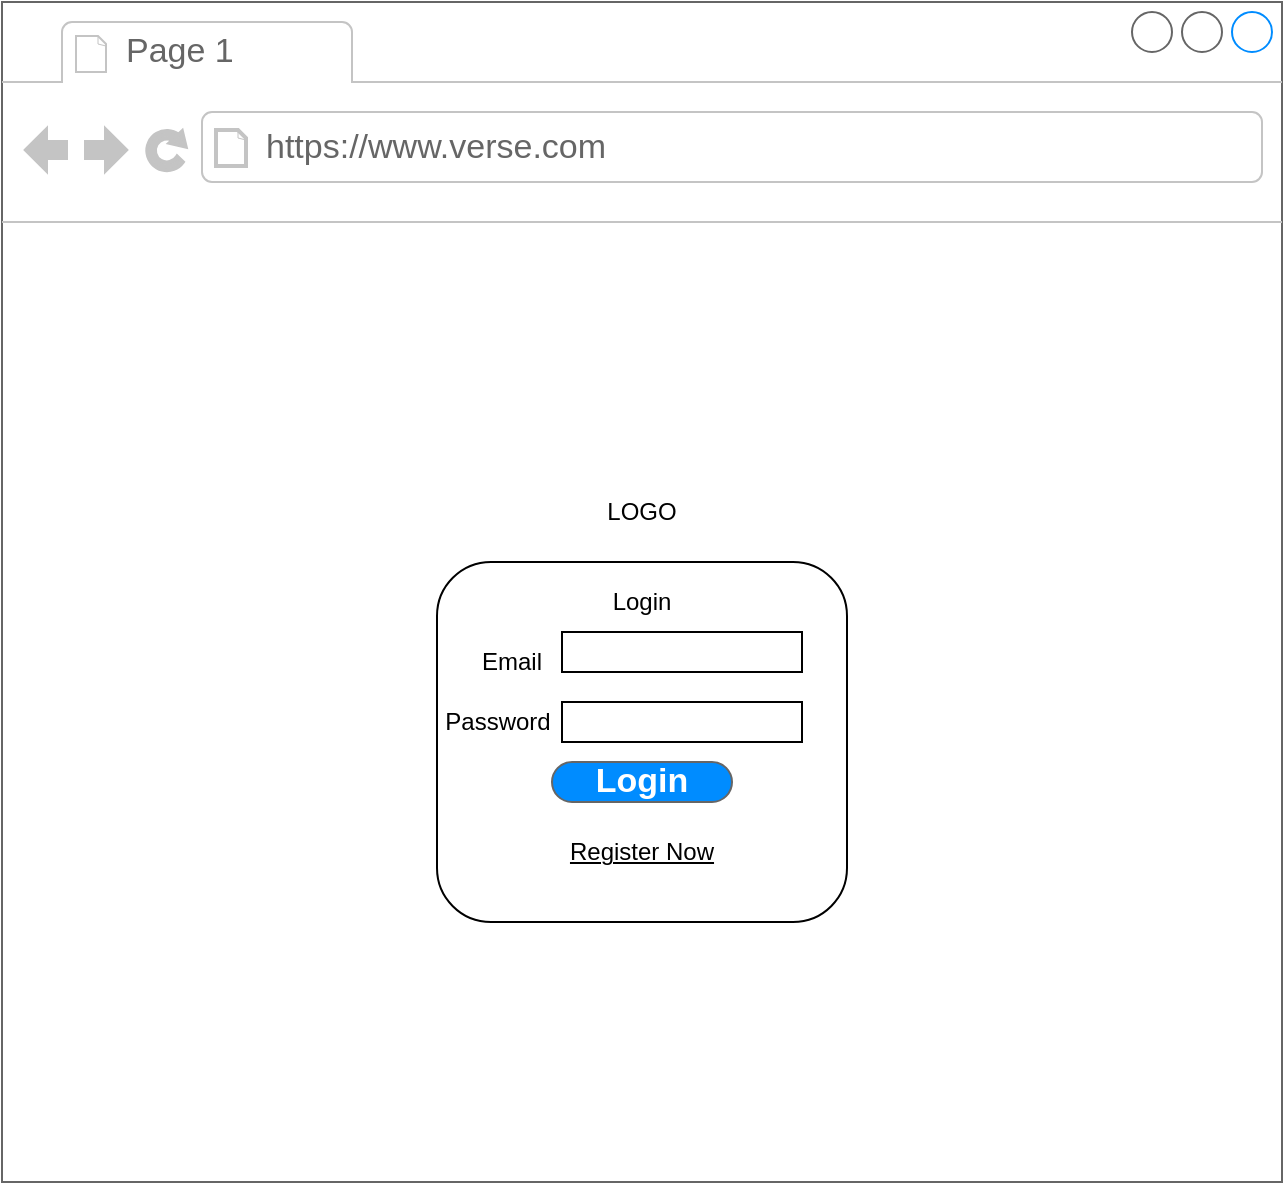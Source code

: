 <mxfile version="22.1.2" type="device" pages="5">
  <diagram id="wVMcOeF1L_z9eImX9hrM" name="Login">
    <mxGraphModel dx="864" dy="556" grid="1" gridSize="10" guides="1" tooltips="1" connect="1" arrows="1" fold="1" page="1" pageScale="1" pageWidth="850" pageHeight="1100" math="0" shadow="0">
      <root>
        <mxCell id="0" />
        <mxCell id="1" parent="0" />
        <mxCell id="eqAEEcafxcWHwHYL-vbD-1" value="" style="strokeWidth=1;shadow=0;dashed=0;align=center;html=1;shape=mxgraph.mockup.containers.browserWindow;rSize=0;strokeColor=#666666;strokeColor2=#008cff;strokeColor3=#c4c4c4;mainText=,;recursiveResize=0;" vertex="1" parent="1">
          <mxGeometry x="120" y="40" width="640" height="590" as="geometry" />
        </mxCell>
        <mxCell id="eqAEEcafxcWHwHYL-vbD-2" value="Page 1" style="strokeWidth=1;shadow=0;dashed=0;align=center;html=1;shape=mxgraph.mockup.containers.anchor;fontSize=17;fontColor=#666666;align=left;whiteSpace=wrap;" vertex="1" parent="eqAEEcafxcWHwHYL-vbD-1">
          <mxGeometry x="60" y="12" width="110" height="26" as="geometry" />
        </mxCell>
        <mxCell id="eqAEEcafxcWHwHYL-vbD-3" value="https://www.verse.com" style="strokeWidth=1;shadow=0;dashed=0;align=center;html=1;shape=mxgraph.mockup.containers.anchor;rSize=0;fontSize=17;fontColor=#666666;align=left;" vertex="1" parent="eqAEEcafxcWHwHYL-vbD-1">
          <mxGeometry x="130" y="60" width="250" height="26" as="geometry" />
        </mxCell>
        <mxCell id="eqAEEcafxcWHwHYL-vbD-4" value="LOGO" style="text;html=1;strokeColor=none;fillColor=none;align=center;verticalAlign=middle;whiteSpace=wrap;rounded=0;" vertex="1" parent="eqAEEcafxcWHwHYL-vbD-1">
          <mxGeometry x="290" y="240" width="60" height="30" as="geometry" />
        </mxCell>
        <mxCell id="eqAEEcafxcWHwHYL-vbD-7" value="" style="rounded=1;whiteSpace=wrap;html=1;" vertex="1" parent="eqAEEcafxcWHwHYL-vbD-1">
          <mxGeometry x="217.5" y="280" width="205" height="180" as="geometry" />
        </mxCell>
        <mxCell id="eqAEEcafxcWHwHYL-vbD-8" value="Login" style="text;html=1;strokeColor=none;fillColor=none;align=center;verticalAlign=middle;whiteSpace=wrap;rounded=0;" vertex="1" parent="eqAEEcafxcWHwHYL-vbD-1">
          <mxGeometry x="290" y="285" width="60" height="30" as="geometry" />
        </mxCell>
        <mxCell id="eqAEEcafxcWHwHYL-vbD-11" value="Email" style="text;html=1;strokeColor=none;fillColor=none;align=center;verticalAlign=middle;whiteSpace=wrap;rounded=0;" vertex="1" parent="eqAEEcafxcWHwHYL-vbD-1">
          <mxGeometry x="225" y="315" width="60" height="30" as="geometry" />
        </mxCell>
        <mxCell id="eqAEEcafxcWHwHYL-vbD-12" value="Password" style="text;html=1;strokeColor=none;fillColor=none;align=center;verticalAlign=middle;whiteSpace=wrap;rounded=0;" vertex="1" parent="eqAEEcafxcWHwHYL-vbD-1">
          <mxGeometry x="217.5" y="345" width="60" height="30" as="geometry" />
        </mxCell>
        <mxCell id="eqAEEcafxcWHwHYL-vbD-13" value="" style="rounded=0;whiteSpace=wrap;html=1;" vertex="1" parent="eqAEEcafxcWHwHYL-vbD-1">
          <mxGeometry x="280" y="315" width="120" height="20" as="geometry" />
        </mxCell>
        <mxCell id="eqAEEcafxcWHwHYL-vbD-14" value="" style="rounded=0;whiteSpace=wrap;html=1;" vertex="1" parent="eqAEEcafxcWHwHYL-vbD-1">
          <mxGeometry x="280" y="350" width="120" height="20" as="geometry" />
        </mxCell>
        <mxCell id="eqAEEcafxcWHwHYL-vbD-15" value="Login" style="strokeWidth=1;shadow=0;dashed=0;align=center;html=1;shape=mxgraph.mockup.buttons.button;strokeColor=#666666;fontColor=#ffffff;mainText=;buttonStyle=round;fontSize=17;fontStyle=1;fillColor=#008cff;whiteSpace=wrap;" vertex="1" parent="eqAEEcafxcWHwHYL-vbD-1">
          <mxGeometry x="275" y="380" width="90" height="20" as="geometry" />
        </mxCell>
        <mxCell id="eqAEEcafxcWHwHYL-vbD-16" value="&lt;u&gt;Register Now&lt;/u&gt;" style="text;html=1;strokeColor=none;fillColor=none;align=center;verticalAlign=middle;whiteSpace=wrap;rounded=0;" vertex="1" parent="eqAEEcafxcWHwHYL-vbD-1">
          <mxGeometry x="275" y="410" width="90" height="30" as="geometry" />
        </mxCell>
      </root>
    </mxGraphModel>
  </diagram>
  <diagram id="vvt3obakc4NniVIcCXFs" name="Register">
    <mxGraphModel dx="880" dy="572" grid="1" gridSize="10" guides="1" tooltips="1" connect="1" arrows="1" fold="1" page="1" pageScale="1" pageWidth="850" pageHeight="1100" math="0" shadow="0">
      <root>
        <mxCell id="0" />
        <mxCell id="1" parent="0" />
        <mxCell id="ZHp5BdnKwt3dFZGnxDeX-1" value="" style="strokeWidth=1;shadow=0;dashed=0;align=center;html=1;shape=mxgraph.mockup.containers.browserWindow;rSize=0;strokeColor=#666666;strokeColor2=#008cff;strokeColor3=#c4c4c4;mainText=,;recursiveResize=0;" vertex="1" parent="1">
          <mxGeometry x="80" y="190" width="570" height="480" as="geometry" />
        </mxCell>
        <mxCell id="ZHp5BdnKwt3dFZGnxDeX-2" value="Page 1" style="strokeWidth=1;shadow=0;dashed=0;align=center;html=1;shape=mxgraph.mockup.containers.anchor;fontSize=17;fontColor=#666666;align=left;whiteSpace=wrap;" vertex="1" parent="ZHp5BdnKwt3dFZGnxDeX-1">
          <mxGeometry x="60" y="12" width="110" height="26" as="geometry" />
        </mxCell>
        <mxCell id="ZHp5BdnKwt3dFZGnxDeX-3" value="https://www.verse.com" style="strokeWidth=1;shadow=0;dashed=0;align=center;html=1;shape=mxgraph.mockup.containers.anchor;rSize=0;fontSize=17;fontColor=#666666;align=left;" vertex="1" parent="ZHp5BdnKwt3dFZGnxDeX-1">
          <mxGeometry x="130" y="60" width="250" height="26" as="geometry" />
        </mxCell>
        <mxCell id="ZHp5BdnKwt3dFZGnxDeX-4" value="LOGO" style="text;html=1;strokeColor=none;fillColor=none;align=center;verticalAlign=middle;whiteSpace=wrap;rounded=0;" vertex="1" parent="ZHp5BdnKwt3dFZGnxDeX-1">
          <mxGeometry x="255" y="140" width="60" height="30" as="geometry" />
        </mxCell>
        <mxCell id="ZHp5BdnKwt3dFZGnxDeX-5" value="" style="rounded=1;whiteSpace=wrap;html=1;" vertex="1" parent="ZHp5BdnKwt3dFZGnxDeX-1">
          <mxGeometry x="182.5" y="180" width="205" height="280" as="geometry" />
        </mxCell>
        <mxCell id="ZHp5BdnKwt3dFZGnxDeX-6" value="Register" style="text;html=1;strokeColor=none;fillColor=none;align=center;verticalAlign=middle;whiteSpace=wrap;rounded=0;" vertex="1" parent="ZHp5BdnKwt3dFZGnxDeX-1">
          <mxGeometry x="255" y="185" width="60" height="30" as="geometry" />
        </mxCell>
        <mxCell id="ZHp5BdnKwt3dFZGnxDeX-7" value="Email" style="text;html=1;strokeColor=none;fillColor=none;align=center;verticalAlign=middle;whiteSpace=wrap;rounded=0;" vertex="1" parent="ZHp5BdnKwt3dFZGnxDeX-1">
          <mxGeometry x="190" y="215" width="60" height="30" as="geometry" />
        </mxCell>
        <mxCell id="ZHp5BdnKwt3dFZGnxDeX-8" value="Profile Picture" style="text;html=1;strokeColor=none;fillColor=none;align=center;verticalAlign=middle;whiteSpace=wrap;rounded=0;" vertex="1" parent="ZHp5BdnKwt3dFZGnxDeX-1">
          <mxGeometry x="182.5" y="295" width="90" height="30" as="geometry" />
        </mxCell>
        <mxCell id="ZHp5BdnKwt3dFZGnxDeX-9" value="" style="rounded=0;whiteSpace=wrap;html=1;" vertex="1" parent="ZHp5BdnKwt3dFZGnxDeX-1">
          <mxGeometry x="242.5" y="215" width="120" height="20" as="geometry" />
        </mxCell>
        <mxCell id="ZHp5BdnKwt3dFZGnxDeX-10" value="Gallary" style="rounded=0;whiteSpace=wrap;html=1;" vertex="1" parent="ZHp5BdnKwt3dFZGnxDeX-1">
          <mxGeometry x="280" y="300" width="67.5" height="20" as="geometry" />
        </mxCell>
        <mxCell id="ZHp5BdnKwt3dFZGnxDeX-11" value="Register" style="strokeWidth=1;shadow=0;dashed=0;align=center;html=1;shape=mxgraph.mockup.buttons.button;strokeColor=#666666;fontColor=#ffffff;mainText=;buttonStyle=round;fontSize=17;fontStyle=1;fillColor=#008cff;whiteSpace=wrap;" vertex="1" parent="ZHp5BdnKwt3dFZGnxDeX-1">
          <mxGeometry x="240" y="390" width="90" height="20" as="geometry" />
        </mxCell>
        <mxCell id="ZHp5BdnKwt3dFZGnxDeX-12" value="&lt;u&gt;Login Now&lt;/u&gt;" style="text;html=1;strokeColor=none;fillColor=none;align=center;verticalAlign=middle;whiteSpace=wrap;rounded=0;" vertex="1" parent="ZHp5BdnKwt3dFZGnxDeX-1">
          <mxGeometry x="240" y="410" width="90" height="30" as="geometry" />
        </mxCell>
        <mxCell id="KxwxN_BVI6auD30vpn55-3" value="Password" style="text;html=1;strokeColor=none;fillColor=none;align=center;verticalAlign=middle;whiteSpace=wrap;rounded=0;" vertex="1" parent="ZHp5BdnKwt3dFZGnxDeX-1">
          <mxGeometry x="182.5" y="265" width="60" height="30" as="geometry" />
        </mxCell>
        <mxCell id="KxwxN_BVI6auD30vpn55-4" value="" style="rounded=0;whiteSpace=wrap;html=1;" vertex="1" parent="ZHp5BdnKwt3dFZGnxDeX-1">
          <mxGeometry x="242.5" y="270" width="120" height="20" as="geometry" />
        </mxCell>
        <mxCell id="KxwxN_BVI6auD30vpn55-5" value="Username" style="text;html=1;strokeColor=none;fillColor=none;align=center;verticalAlign=middle;whiteSpace=wrap;rounded=0;" vertex="1" parent="ZHp5BdnKwt3dFZGnxDeX-1">
          <mxGeometry x="182.5" y="235" width="60" height="30" as="geometry" />
        </mxCell>
        <mxCell id="KxwxN_BVI6auD30vpn55-6" value="" style="rounded=0;whiteSpace=wrap;html=1;" vertex="1" parent="ZHp5BdnKwt3dFZGnxDeX-1">
          <mxGeometry x="242.5" y="240" width="120" height="20" as="geometry" />
        </mxCell>
        <mxCell id="KxwxN_BVI6auD30vpn55-9" value="Bio" style="text;html=1;strokeColor=none;fillColor=none;align=center;verticalAlign=middle;whiteSpace=wrap;rounded=0;" vertex="1" parent="ZHp5BdnKwt3dFZGnxDeX-1">
          <mxGeometry x="182.5" y="325" width="60" height="30" as="geometry" />
        </mxCell>
        <mxCell id="KxwxN_BVI6auD30vpn55-10" value="" style="rounded=0;whiteSpace=wrap;html=1;" vertex="1" parent="ZHp5BdnKwt3dFZGnxDeX-1">
          <mxGeometry x="242.5" y="330" width="120" height="50" as="geometry" />
        </mxCell>
      </root>
    </mxGraphModel>
  </diagram>
  <diagram id="enV4qaHJOZXBbeviu2Wk" name="Display Post">
    <mxGraphModel dx="880" dy="572" grid="1" gridSize="10" guides="1" tooltips="1" connect="1" arrows="1" fold="1" page="1" pageScale="1" pageWidth="850" pageHeight="1100" math="0" shadow="0">
      <root>
        <mxCell id="0" />
        <mxCell id="1" parent="0" />
        <mxCell id="ato_7eZIrIzZl9hDjyrA-1" value="" style="strokeWidth=1;shadow=0;dashed=0;align=center;html=1;shape=mxgraph.mockup.containers.browserWindow;rSize=0;strokeColor=#666666;strokeColor2=#008cff;strokeColor3=#c4c4c4;mainText=,;recursiveResize=0;" vertex="1" parent="1">
          <mxGeometry x="80" y="20" width="570" height="520" as="geometry" />
        </mxCell>
        <mxCell id="ato_7eZIrIzZl9hDjyrA-2" value="Page 1" style="strokeWidth=1;shadow=0;dashed=0;align=center;html=1;shape=mxgraph.mockup.containers.anchor;fontSize=17;fontColor=#666666;align=left;whiteSpace=wrap;" vertex="1" parent="ato_7eZIrIzZl9hDjyrA-1">
          <mxGeometry x="60" y="12" width="110" height="26" as="geometry" />
        </mxCell>
        <mxCell id="ato_7eZIrIzZl9hDjyrA-3" value="https://www.verse.com" style="strokeWidth=1;shadow=0;dashed=0;align=center;html=1;shape=mxgraph.mockup.containers.anchor;rSize=0;fontSize=17;fontColor=#666666;align=left;" vertex="1" parent="ato_7eZIrIzZl9hDjyrA-1">
          <mxGeometry x="130" y="60" width="250" height="26" as="geometry" />
        </mxCell>
        <mxCell id="ato_7eZIrIzZl9hDjyrA-4" value="Search" style="strokeWidth=1;shadow=0;dashed=0;align=center;html=1;shape=mxgraph.mockup.forms.searchBox;strokeColor=#999999;mainText=;strokeColor2=#008cff;fontColor=#666666;fontSize=17;align=left;spacingLeft=3;whiteSpace=wrap;" vertex="1" parent="ato_7eZIrIzZl9hDjyrA-1">
          <mxGeometry x="300" y="130" width="150" height="30" as="geometry" />
        </mxCell>
        <mxCell id="ato_7eZIrIzZl9hDjyrA-5" value="Logo" style="text;html=1;strokeColor=none;fillColor=none;align=center;verticalAlign=middle;whiteSpace=wrap;rounded=0;" vertex="1" parent="ato_7eZIrIzZl9hDjyrA-1">
          <mxGeometry x="10" y="130" width="60" height="30" as="geometry" />
        </mxCell>
        <mxCell id="ato_7eZIrIzZl9hDjyrA-6" value="" style="verticalLabelPosition=bottom;shadow=0;dashed=0;align=center;html=1;verticalAlign=top;strokeWidth=1;shape=mxgraph.mockup.containers.userFemale;strokeColor=#666666;strokeColor2=#008cff;" vertex="1" parent="ato_7eZIrIzZl9hDjyrA-1">
          <mxGeometry x="470" y="120" width="50" height="50" as="geometry" />
        </mxCell>
        <mxCell id="ato_7eZIrIzZl9hDjyrA-7" value="" style="verticalLabelPosition=bottom;shadow=0;dashed=0;align=center;html=1;verticalAlign=top;strokeWidth=1;shape=mxgraph.mockup.markup.line;strokeColor=#999999;" vertex="1" parent="ato_7eZIrIzZl9hDjyrA-1">
          <mxGeometry x="20" y="180" width="530" height="20" as="geometry" />
        </mxCell>
        <mxCell id="ato_7eZIrIzZl9hDjyrA-8" value="" style="rounded=0;whiteSpace=wrap;html=1;" vertex="1" parent="ato_7eZIrIzZl9hDjyrA-1">
          <mxGeometry x="20" y="210" width="530" height="80" as="geometry" />
        </mxCell>
        <mxCell id="ato_7eZIrIzZl9hDjyrA-9" value="Username" style="text;html=1;strokeColor=none;fillColor=none;align=center;verticalAlign=middle;whiteSpace=wrap;rounded=0;" vertex="1" parent="ato_7eZIrIzZl9hDjyrA-1">
          <mxGeometry x="20" y="210" width="60" height="30" as="geometry" />
        </mxCell>
        <mxCell id="ato_7eZIrIzZl9hDjyrA-10" value="&lt;h1&gt;Title&lt;/h1&gt;&lt;p&gt;Display Text&lt;/p&gt;" style="text;html=1;strokeColor=none;fillColor=none;spacing=5;spacingTop=-20;whiteSpace=wrap;overflow=hidden;rounded=0;" vertex="1" parent="ato_7eZIrIzZl9hDjyrA-1">
          <mxGeometry x="80" y="217.5" width="180" height="65" as="geometry" />
        </mxCell>
        <mxCell id="ato_7eZIrIzZl9hDjyrA-11" value="" style="sketch=0;html=1;aspect=fixed;strokeColor=none;shadow=0;fillColor=#3B8DF1;verticalAlign=top;labelPosition=center;verticalLabelPosition=bottom;shape=mxgraph.gcp2.thumbs_up" vertex="1" parent="ato_7eZIrIzZl9hDjyrA-1">
          <mxGeometry x="30" y="240" width="40" height="40" as="geometry" />
        </mxCell>
        <mxCell id="ato_7eZIrIzZl9hDjyrA-12" value="" style="sketch=0;outlineConnect=0;fontColor=#232F3E;gradientColor=none;fillColor=#ED7100;strokeColor=none;dashed=0;verticalLabelPosition=bottom;verticalAlign=top;align=center;html=1;fontSize=12;fontStyle=0;aspect=fixed;pointerEvents=1;shape=mxgraph.aws4.container_registry_image;" vertex="1" parent="ato_7eZIrIzZl9hDjyrA-1">
          <mxGeometry x="460" y="214.5" width="68" height="68" as="geometry" />
        </mxCell>
        <mxCell id="ato_7eZIrIzZl9hDjyrA-13" value="" style="rounded=0;whiteSpace=wrap;html=1;" vertex="1" parent="ato_7eZIrIzZl9hDjyrA-1">
          <mxGeometry x="20" y="300" width="530" height="80" as="geometry" />
        </mxCell>
        <mxCell id="ato_7eZIrIzZl9hDjyrA-14" value="" style="sketch=0;outlineConnect=0;fontColor=#232F3E;gradientColor=none;fillColor=#ED7100;strokeColor=none;dashed=0;verticalLabelPosition=bottom;verticalAlign=top;align=center;html=1;fontSize=12;fontStyle=0;aspect=fixed;pointerEvents=1;shape=mxgraph.aws4.container_registry_image;" vertex="1" parent="ato_7eZIrIzZl9hDjyrA-1">
          <mxGeometry x="460" y="304.5" width="68" height="68" as="geometry" />
        </mxCell>
        <mxCell id="ato_7eZIrIzZl9hDjyrA-15" value="" style="sketch=0;html=1;aspect=fixed;strokeColor=none;shadow=0;fillColor=#3B8DF1;verticalAlign=top;labelPosition=center;verticalLabelPosition=bottom;shape=mxgraph.gcp2.thumbs_up" vertex="1" parent="ato_7eZIrIzZl9hDjyrA-1">
          <mxGeometry x="30" y="330" width="40" height="40" as="geometry" />
        </mxCell>
        <mxCell id="ato_7eZIrIzZl9hDjyrA-16" value="Username" style="text;html=1;strokeColor=none;fillColor=none;align=center;verticalAlign=middle;whiteSpace=wrap;rounded=0;" vertex="1" parent="ato_7eZIrIzZl9hDjyrA-1">
          <mxGeometry x="20" y="300" width="60" height="30" as="geometry" />
        </mxCell>
        <mxCell id="ato_7eZIrIzZl9hDjyrA-17" value="" style="rounded=0;whiteSpace=wrap;html=1;" vertex="1" parent="ato_7eZIrIzZl9hDjyrA-1">
          <mxGeometry x="20" y="400" width="530" height="80" as="geometry" />
        </mxCell>
        <mxCell id="ato_7eZIrIzZl9hDjyrA-18" value="" style="sketch=0;outlineConnect=0;fontColor=#232F3E;gradientColor=none;fillColor=#ED7100;strokeColor=none;dashed=0;verticalLabelPosition=bottom;verticalAlign=top;align=center;html=1;fontSize=12;fontStyle=0;aspect=fixed;pointerEvents=1;shape=mxgraph.aws4.container_registry_image;" vertex="1" parent="ato_7eZIrIzZl9hDjyrA-1">
          <mxGeometry x="460" y="404.5" width="68" height="68" as="geometry" />
        </mxCell>
        <mxCell id="ato_7eZIrIzZl9hDjyrA-19" value="" style="sketch=0;html=1;aspect=fixed;strokeColor=none;shadow=0;fillColor=#3B8DF1;verticalAlign=top;labelPosition=center;verticalLabelPosition=bottom;shape=mxgraph.gcp2.thumbs_up" vertex="1" parent="ato_7eZIrIzZl9hDjyrA-1">
          <mxGeometry x="30" y="430" width="40" height="40" as="geometry" />
        </mxCell>
        <mxCell id="ato_7eZIrIzZl9hDjyrA-20" value="Username" style="text;html=1;strokeColor=none;fillColor=none;align=center;verticalAlign=middle;whiteSpace=wrap;rounded=0;" vertex="1" parent="ato_7eZIrIzZl9hDjyrA-1">
          <mxGeometry x="20" y="400" width="60" height="30" as="geometry" />
        </mxCell>
        <mxCell id="ato_7eZIrIzZl9hDjyrA-21" value="&lt;h1&gt;Title&lt;/h1&gt;&lt;p&gt;Display Text&lt;/p&gt;" style="text;html=1;strokeColor=none;fillColor=none;spacing=5;spacingTop=-20;whiteSpace=wrap;overflow=hidden;rounded=0;" vertex="1" parent="ato_7eZIrIzZl9hDjyrA-1">
          <mxGeometry x="90" y="307.5" width="180" height="65" as="geometry" />
        </mxCell>
        <mxCell id="ato_7eZIrIzZl9hDjyrA-22" value="&lt;h1&gt;Title&lt;/h1&gt;&lt;p&gt;Display Text&lt;/p&gt;" style="text;html=1;strokeColor=none;fillColor=none;spacing=5;spacingTop=-20;whiteSpace=wrap;overflow=hidden;rounded=0;" vertex="1" parent="ato_7eZIrIzZl9hDjyrA-1">
          <mxGeometry x="90" y="407.5" width="180" height="65" as="geometry" />
        </mxCell>
        <mxCell id="ckVCOwwWffhUVUlTNYyj-2" value="&lt;&lt; Prev 1 2 3 4 5 6 7 8 9 10 Next &gt;&gt;" style="strokeWidth=1;shadow=0;dashed=0;align=center;html=1;shape=mxgraph.mockup.navigation.pagination;linkText=;fontSize=17;fontColor=#0000ff;fontStyle=4;" vertex="1" parent="ato_7eZIrIzZl9hDjyrA-1">
          <mxGeometry x="80" y="490" width="350" height="30" as="geometry" />
        </mxCell>
      </root>
    </mxGraphModel>
  </diagram>
  <diagram id="mFBn6hB5hqVzoB6mqDTa" name="Actual Post">
    <mxGraphModel dx="880" dy="1672" grid="1" gridSize="10" guides="1" tooltips="1" connect="1" arrows="1" fold="1" page="1" pageScale="1" pageWidth="850" pageHeight="1100" math="0" shadow="0">
      <root>
        <mxCell id="0" />
        <mxCell id="1" parent="0" />
        <mxCell id="sKIpo9p-cp8vB9TFnqm7-2" value="" style="strokeWidth=1;shadow=0;dashed=0;align=center;html=1;shape=mxgraph.mockup.containers.browserWindow;rSize=0;strokeColor=#666666;strokeColor2=#008cff;strokeColor3=#c4c4c4;mainText=,;recursiveResize=0;" vertex="1" parent="1">
          <mxGeometry x="140" y="-50" width="570" height="1020" as="geometry" />
        </mxCell>
        <mxCell id="sKIpo9p-cp8vB9TFnqm7-3" value="Page 1" style="strokeWidth=1;shadow=0;dashed=0;align=center;html=1;shape=mxgraph.mockup.containers.anchor;fontSize=17;fontColor=#666666;align=left;whiteSpace=wrap;" vertex="1" parent="sKIpo9p-cp8vB9TFnqm7-2">
          <mxGeometry x="60" y="12" width="110" height="26" as="geometry" />
        </mxCell>
        <mxCell id="sKIpo9p-cp8vB9TFnqm7-4" value="https://www.verse.com" style="strokeWidth=1;shadow=0;dashed=0;align=center;html=1;shape=mxgraph.mockup.containers.anchor;rSize=0;fontSize=17;fontColor=#666666;align=left;" vertex="1" parent="sKIpo9p-cp8vB9TFnqm7-2">
          <mxGeometry x="130" y="60" width="250" height="26" as="geometry" />
        </mxCell>
        <mxCell id="sKIpo9p-cp8vB9TFnqm7-5" value="Search" style="strokeWidth=1;shadow=0;dashed=0;align=center;html=1;shape=mxgraph.mockup.forms.searchBox;strokeColor=#999999;mainText=;strokeColor2=#008cff;fontColor=#666666;fontSize=17;align=left;spacingLeft=3;whiteSpace=wrap;" vertex="1" parent="sKIpo9p-cp8vB9TFnqm7-2">
          <mxGeometry x="300" y="130" width="150" height="30" as="geometry" />
        </mxCell>
        <mxCell id="sKIpo9p-cp8vB9TFnqm7-6" value="Logo" style="text;html=1;strokeColor=none;fillColor=none;align=center;verticalAlign=middle;whiteSpace=wrap;rounded=0;" vertex="1" parent="sKIpo9p-cp8vB9TFnqm7-2">
          <mxGeometry x="10" y="130" width="60" height="30" as="geometry" />
        </mxCell>
        <mxCell id="sKIpo9p-cp8vB9TFnqm7-8" value="" style="verticalLabelPosition=bottom;shadow=0;dashed=0;align=center;html=1;verticalAlign=top;strokeWidth=1;shape=mxgraph.mockup.containers.userFemale;strokeColor=#666666;strokeColor2=#008cff;" vertex="1" parent="sKIpo9p-cp8vB9TFnqm7-2">
          <mxGeometry x="470" y="120" width="50" height="50" as="geometry" />
        </mxCell>
        <mxCell id="sKIpo9p-cp8vB9TFnqm7-14" value="" style="verticalLabelPosition=bottom;shadow=0;dashed=0;align=center;html=1;verticalAlign=top;strokeWidth=1;shape=mxgraph.mockup.markup.line;strokeColor=#999999;" vertex="1" parent="sKIpo9p-cp8vB9TFnqm7-2">
          <mxGeometry x="20" y="180" width="530" height="20" as="geometry" />
        </mxCell>
        <mxCell id="-CLqap2YtTA0H0oxeW2u-1" value="Title" style="text;strokeColor=none;fillColor=none;html=1;fontSize=24;fontStyle=1;verticalAlign=middle;align=center;" vertex="1" parent="sKIpo9p-cp8vB9TFnqm7-2">
          <mxGeometry x="205" y="200" width="100" height="40" as="geometry" />
        </mxCell>
        <mxCell id="-CLqap2YtTA0H0oxeW2u-2" value="" style="sketch=0;outlineConnect=0;fontColor=#232F3E;gradientColor=none;fillColor=#ED7100;strokeColor=none;dashed=0;verticalLabelPosition=bottom;verticalAlign=top;align=center;html=1;fontSize=12;fontStyle=0;aspect=fixed;pointerEvents=1;shape=mxgraph.aws4.container_registry_image;" vertex="1" parent="sKIpo9p-cp8vB9TFnqm7-2">
          <mxGeometry x="190" y="240" width="130" height="130" as="geometry" />
        </mxCell>
        <mxCell id="-CLqap2YtTA0H0oxeW2u-3" value="Display Text" style="text;html=1;strokeColor=none;fillColor=none;align=center;verticalAlign=middle;whiteSpace=wrap;rounded=0;" vertex="1" parent="sKIpo9p-cp8vB9TFnqm7-2">
          <mxGeometry x="212.5" y="380" width="85" height="30" as="geometry" />
        </mxCell>
        <mxCell id="-CLqap2YtTA0H0oxeW2u-4" value="Lorem ipsum dolor sit amet, consectetur adipisicing elit, sed do eiusmod tempor incididunt ut labore et dolore magna aliqua. Ut enim ad minim veniam, quis nostrud exercitation ullamco laboris nisi ut aliquip ex ea commodo consequat. Duis aute irure dolor in reprehenderit in voluptate velit esse cillum dolore eu fugiat nulla pariatur. Excepteur sint occaecat cupidatat non proident, sunt in culpa qui officia deserunt mollit anim id est laborum.&#xa;Sed ut perspiciatis unde omnis iste natus error sit voluptatem accusantium doloremque laudantium, totam rem aperiam, eaque ipsa quae ab illo inventore veritatis et quasi architecto beatae vitae dicta sunt explicabo. Nemo enim ipsam voluptatem quia voluptas sit aspernatur aut odit aut fugit, sed quia consequuntur magni dolores eos qui ratione voluptatem sequi nesciunt. Neque porro quisquam est, qui dolorem ipsum quia dolor sit amet, consectetur, adipisci velit, sed quia non numquam eius modi tempora incidunt ut labore et dolore magnam aliquam quaerat voluptatem. Ut enim ad minima veniam, quis nostrum exercitationem ullam corporis suscipit laboriosam, nisi ut aliquid ex ea commodi consequatur? Quis autem vel eum iure reprehenderit qui in ea voluptate velit esse quam nihil molestiae consequatur, vel illum qui dolorem eum fugiat quo voluptas nulla pariatur?" style="text;spacingTop=-5;whiteSpace=wrap;html=1;align=left;fontSize=12;fontFamily=Helvetica;fillColor=none;strokeColor=none;" vertex="1" parent="sKIpo9p-cp8vB9TFnqm7-2">
          <mxGeometry x="20" y="420" width="530" height="240" as="geometry" />
        </mxCell>
        <mxCell id="-CLqap2YtTA0H0oxeW2u-5" value="" style="verticalLabelPosition=bottom;shadow=0;dashed=0;align=center;html=1;verticalAlign=top;strokeWidth=1;shape=mxgraph.mockup.markup.line;strokeColor=#999999;" vertex="1" parent="sKIpo9p-cp8vB9TFnqm7-2">
          <mxGeometry x="20" y="650" width="530" height="20" as="geometry" />
        </mxCell>
        <mxCell id="-CLqap2YtTA0H0oxeW2u-11" value="" style="sketch=0;html=1;aspect=fixed;strokeColor=none;shadow=0;fillColor=#3B8DF1;verticalAlign=top;labelPosition=center;verticalLabelPosition=bottom;shape=mxgraph.gcp2.thumbs_up" vertex="1" parent="sKIpo9p-cp8vB9TFnqm7-2">
          <mxGeometry x="20" y="670" width="50" height="50" as="geometry" />
        </mxCell>
        <mxCell id="-CLqap2YtTA0H0oxeW2u-12" value="&lt;br&gt;&lt;br&gt;&lt;span style=&quot;white-space: pre;&quot;&gt;&#x9;&lt;/span&gt;&lt;span style=&quot;white-space: pre;&quot;&gt;&#x9;&lt;/span&gt;Add a Comment" style="shape=mxgraph.mockup.containers.marginRect;rectMarginTop=10;strokeColor=#666666;strokeWidth=1;dashed=0;rounded=1;arcSize=5;recursiveResize=0;html=1;whiteSpace=wrap;align=left;" vertex="1" parent="sKIpo9p-cp8vB9TFnqm7-2">
          <mxGeometry x="80" y="660" width="460" height="70" as="geometry" />
        </mxCell>
        <mxCell id="-CLqap2YtTA0H0oxeW2u-13" value="Comment" style="shape=rect;strokeColor=none;fillColor=#008cff;strokeWidth=1;dashed=0;rounded=1;arcSize=20;fontColor=#ffffff;fontSize=17;spacing=2;spacingTop=-2;align=left;autosize=1;spacingLeft=4;resizeWidth=0;resizeHeight=0;perimeter=none;html=1;whiteSpace=wrap;" vertex="1" parent="-CLqap2YtTA0H0oxeW2u-12">
          <mxGeometry x="5" width="100" height="30" as="geometry" />
        </mxCell>
        <mxCell id="-CLqap2YtTA0H0oxeW2u-14" value="69" style="text;html=1;strokeColor=none;fillColor=none;align=center;verticalAlign=middle;whiteSpace=wrap;rounded=0;" vertex="1" parent="sKIpo9p-cp8vB9TFnqm7-2">
          <mxGeometry x="40" y="710" width="60" height="30" as="geometry" />
        </mxCell>
        <mxCell id="jpjMxrq8Hw2Cy1XKjLij-1" value="" style="rounded=0;whiteSpace=wrap;html=1;" vertex="1" parent="sKIpo9p-cp8vB9TFnqm7-2">
          <mxGeometry x="20" y="750" width="530" height="80" as="geometry" />
        </mxCell>
        <mxCell id="jpjMxrq8Hw2Cy1XKjLij-2" value="Username" style="text;html=1;strokeColor=none;fillColor=none;align=center;verticalAlign=middle;whiteSpace=wrap;rounded=0;" vertex="1" parent="sKIpo9p-cp8vB9TFnqm7-2">
          <mxGeometry x="20" y="750" width="60" height="30" as="geometry" />
        </mxCell>
        <mxCell id="jpjMxrq8Hw2Cy1XKjLij-3" value="&lt;h1&gt;&lt;br&gt;&lt;/h1&gt;&lt;p&gt;Comment&lt;/p&gt;" style="text;html=1;strokeColor=none;fillColor=none;spacing=5;spacingTop=-20;whiteSpace=wrap;overflow=hidden;rounded=0;" vertex="1" parent="sKIpo9p-cp8vB9TFnqm7-2">
          <mxGeometry x="80" y="757.5" width="180" height="65" as="geometry" />
        </mxCell>
        <mxCell id="jpjMxrq8Hw2Cy1XKjLij-5" value="" style="sketch=0;outlineConnect=0;fontColor=#232F3E;gradientColor=none;fillColor=#ED7100;strokeColor=none;dashed=0;verticalLabelPosition=bottom;verticalAlign=top;align=center;html=1;fontSize=12;fontStyle=0;aspect=fixed;pointerEvents=1;shape=mxgraph.aws4.container_registry_image;" vertex="1" parent="sKIpo9p-cp8vB9TFnqm7-2">
          <mxGeometry x="460" y="754.5" width="68" height="68" as="geometry" />
        </mxCell>
        <mxCell id="jpjMxrq8Hw2Cy1XKjLij-11" value="" style="rounded=0;whiteSpace=wrap;html=1;" vertex="1" parent="sKIpo9p-cp8vB9TFnqm7-2">
          <mxGeometry x="20" y="840" width="530" height="80" as="geometry" />
        </mxCell>
        <mxCell id="jpjMxrq8Hw2Cy1XKjLij-12" value="Username" style="text;html=1;strokeColor=none;fillColor=none;align=center;verticalAlign=middle;whiteSpace=wrap;rounded=0;" vertex="1" parent="sKIpo9p-cp8vB9TFnqm7-2">
          <mxGeometry x="20" y="840" width="60" height="30" as="geometry" />
        </mxCell>
        <mxCell id="jpjMxrq8Hw2Cy1XKjLij-14" value="&lt;h1&gt;&lt;br&gt;&lt;/h1&gt;&lt;p&gt;Comment&lt;/p&gt;" style="text;html=1;strokeColor=none;fillColor=none;spacing=5;spacingTop=-20;whiteSpace=wrap;overflow=hidden;rounded=0;" vertex="1" parent="sKIpo9p-cp8vB9TFnqm7-2">
          <mxGeometry x="80" y="847.5" width="180" height="65" as="geometry" />
        </mxCell>
        <mxCell id="jpjMxrq8Hw2Cy1XKjLij-15" value="" style="sketch=0;outlineConnect=0;fontColor=#232F3E;gradientColor=none;fillColor=#ED7100;strokeColor=none;dashed=0;verticalLabelPosition=bottom;verticalAlign=top;align=center;html=1;fontSize=12;fontStyle=0;aspect=fixed;pointerEvents=1;shape=mxgraph.aws4.container_registry_image;" vertex="1" parent="sKIpo9p-cp8vB9TFnqm7-2">
          <mxGeometry x="460" y="844.5" width="68" height="68" as="geometry" />
        </mxCell>
        <mxCell id="jpjMxrq8Hw2Cy1XKjLij-16" value="" style="rounded=0;whiteSpace=wrap;html=1;" vertex="1" parent="sKIpo9p-cp8vB9TFnqm7-2">
          <mxGeometry x="20" y="930" width="530" height="80" as="geometry" />
        </mxCell>
        <mxCell id="jpjMxrq8Hw2Cy1XKjLij-17" value="Username" style="text;html=1;strokeColor=none;fillColor=none;align=center;verticalAlign=middle;whiteSpace=wrap;rounded=0;" vertex="1" parent="sKIpo9p-cp8vB9TFnqm7-2">
          <mxGeometry x="20" y="930" width="60" height="30" as="geometry" />
        </mxCell>
        <mxCell id="jpjMxrq8Hw2Cy1XKjLij-19" value="&lt;h1&gt;&lt;br&gt;&lt;/h1&gt;&lt;p&gt;Comment&lt;/p&gt;" style="text;html=1;strokeColor=none;fillColor=none;spacing=5;spacingTop=-20;whiteSpace=wrap;overflow=hidden;rounded=0;" vertex="1" parent="sKIpo9p-cp8vB9TFnqm7-2">
          <mxGeometry x="80" y="937.5" width="180" height="65" as="geometry" />
        </mxCell>
        <mxCell id="jpjMxrq8Hw2Cy1XKjLij-20" value="" style="sketch=0;outlineConnect=0;fontColor=#232F3E;gradientColor=none;fillColor=#ED7100;strokeColor=none;dashed=0;verticalLabelPosition=bottom;verticalAlign=top;align=center;html=1;fontSize=12;fontStyle=0;aspect=fixed;pointerEvents=1;shape=mxgraph.aws4.container_registry_image;" vertex="1" parent="sKIpo9p-cp8vB9TFnqm7-2">
          <mxGeometry x="460" y="934.5" width="68" height="68" as="geometry" />
        </mxCell>
      </root>
    </mxGraphModel>
  </diagram>
  <diagram id="-Q4MNPXZyyoDtkwWYh9C" name="Profile">
    <mxGraphModel dx="880" dy="572" grid="1" gridSize="10" guides="1" tooltips="1" connect="1" arrows="1" fold="1" page="1" pageScale="1" pageWidth="850" pageHeight="1100" math="0" shadow="0">
      <root>
        <mxCell id="0" />
        <mxCell id="1" parent="0" />
        <mxCell id="0tqGgI4BvTpkw9eH6gjI-1" value="" style="strokeWidth=1;shadow=0;dashed=0;align=center;html=1;shape=mxgraph.mockup.containers.browserWindow;rSize=0;strokeColor=#666666;strokeColor2=#008cff;strokeColor3=#c4c4c4;mainText=,;recursiveResize=0;" vertex="1" parent="1">
          <mxGeometry x="620" y="260" width="570" height="760" as="geometry" />
        </mxCell>
        <mxCell id="0tqGgI4BvTpkw9eH6gjI-2" value="Page 1" style="strokeWidth=1;shadow=0;dashed=0;align=center;html=1;shape=mxgraph.mockup.containers.anchor;fontSize=17;fontColor=#666666;align=left;whiteSpace=wrap;" vertex="1" parent="0tqGgI4BvTpkw9eH6gjI-1">
          <mxGeometry x="60" y="12" width="110" height="26" as="geometry" />
        </mxCell>
        <mxCell id="0tqGgI4BvTpkw9eH6gjI-3" value="https://www.verse.com" style="strokeWidth=1;shadow=0;dashed=0;align=center;html=1;shape=mxgraph.mockup.containers.anchor;rSize=0;fontSize=17;fontColor=#666666;align=left;" vertex="1" parent="0tqGgI4BvTpkw9eH6gjI-1">
          <mxGeometry x="130" y="60" width="250" height="26" as="geometry" />
        </mxCell>
        <mxCell id="0tqGgI4BvTpkw9eH6gjI-4" value="Search" style="strokeWidth=1;shadow=0;dashed=0;align=center;html=1;shape=mxgraph.mockup.forms.searchBox;strokeColor=#999999;mainText=;strokeColor2=#008cff;fontColor=#666666;fontSize=17;align=left;spacingLeft=3;whiteSpace=wrap;" vertex="1" parent="0tqGgI4BvTpkw9eH6gjI-1">
          <mxGeometry x="300" y="130" width="150" height="30" as="geometry" />
        </mxCell>
        <mxCell id="0tqGgI4BvTpkw9eH6gjI-5" value="Logo" style="text;html=1;strokeColor=none;fillColor=none;align=center;verticalAlign=middle;whiteSpace=wrap;rounded=0;" vertex="1" parent="0tqGgI4BvTpkw9eH6gjI-1">
          <mxGeometry x="10" y="130" width="60" height="30" as="geometry" />
        </mxCell>
        <mxCell id="0tqGgI4BvTpkw9eH6gjI-6" value="" style="verticalLabelPosition=bottom;shadow=0;dashed=0;align=center;html=1;verticalAlign=top;strokeWidth=1;shape=mxgraph.mockup.containers.userFemale;strokeColor=#666666;strokeColor2=#008cff;" vertex="1" parent="0tqGgI4BvTpkw9eH6gjI-1">
          <mxGeometry x="490" y="120" width="50" height="50" as="geometry" />
        </mxCell>
        <mxCell id="0tqGgI4BvTpkw9eH6gjI-7" value="" style="verticalLabelPosition=bottom;shadow=0;dashed=0;align=center;html=1;verticalAlign=top;strokeWidth=1;shape=mxgraph.mockup.markup.line;strokeColor=#999999;" vertex="1" parent="0tqGgI4BvTpkw9eH6gjI-1">
          <mxGeometry x="30" y="180" width="530" height="20" as="geometry" />
        </mxCell>
        <mxCell id="0tqGgI4BvTpkw9eH6gjI-30" value="Posts" style="text;html=1;strokeColor=none;fillColor=none;align=center;verticalAlign=middle;whiteSpace=wrap;rounded=0;" vertex="1" parent="0tqGgI4BvTpkw9eH6gjI-1">
          <mxGeometry x="30" y="410" width="190" height="30" as="geometry" />
        </mxCell>
        <mxCell id="0tqGgI4BvTpkw9eH6gjI-31" value="Edit" style="strokeWidth=1;shadow=0;dashed=0;align=center;html=1;shape=mxgraph.mockup.buttons.button;mainText=;buttonStyle=round;fontSize=17;fontStyle=1;whiteSpace=wrap;" vertex="1" parent="0tqGgI4BvTpkw9eH6gjI-1">
          <mxGeometry x="480" y="210" width="70" height="30" as="geometry" />
        </mxCell>
        <mxCell id="0tqGgI4BvTpkw9eH6gjI-32" value="69 Post" style="text;html=1;strokeColor=none;fillColor=none;align=center;verticalAlign=middle;whiteSpace=wrap;rounded=0;" vertex="1" parent="0tqGgI4BvTpkw9eH6gjI-1">
          <mxGeometry x="200" y="260" width="60" height="30" as="geometry" />
        </mxCell>
        <mxCell id="0tqGgI4BvTpkw9eH6gjI-44" value="69 Followers" style="text;html=1;strokeColor=none;fillColor=none;align=center;verticalAlign=middle;whiteSpace=wrap;rounded=0;" vertex="1" parent="0tqGgI4BvTpkw9eH6gjI-1">
          <mxGeometry x="280" y="260" width="80" height="30" as="geometry" />
        </mxCell>
        <mxCell id="0tqGgI4BvTpkw9eH6gjI-57" value="69 Following" style="text;html=1;strokeColor=none;fillColor=none;align=center;verticalAlign=middle;whiteSpace=wrap;rounded=0;" vertex="1" parent="0tqGgI4BvTpkw9eH6gjI-1">
          <mxGeometry x="380" y="260" width="80" height="30" as="geometry" />
        </mxCell>
        <mxCell id="0tqGgI4BvTpkw9eH6gjI-58" value="&lt;b&gt;Bio&lt;/b&gt;" style="text;html=1;strokeColor=none;fillColor=none;align=center;verticalAlign=middle;whiteSpace=wrap;rounded=0;" vertex="1" parent="0tqGgI4BvTpkw9eH6gjI-1">
          <mxGeometry x="200" y="300" width="60" height="30" as="geometry" />
        </mxCell>
        <mxCell id="0tqGgI4BvTpkw9eH6gjI-59" value="I am gay I love bibhav i love my baby😚😚😚" style="text;html=1;strokeColor=none;fillColor=none;align=center;verticalAlign=middle;whiteSpace=wrap;rounded=0;" vertex="1" parent="0tqGgI4BvTpkw9eH6gjI-1">
          <mxGeometry x="200" y="340" width="150" height="30" as="geometry" />
        </mxCell>
        <mxCell id="0tqGgI4BvTpkw9eH6gjI-60" value="" style="verticalLabelPosition=bottom;shadow=0;dashed=0;align=center;html=1;verticalAlign=top;strokeWidth=1;shape=mxgraph.mockup.markup.line;strokeColor=#999999;" vertex="1" parent="0tqGgI4BvTpkw9eH6gjI-1">
          <mxGeometry x="30" y="390" width="530" height="20" as="geometry" />
        </mxCell>
        <mxCell id="jFu5xHji2KjjjdoAMv2s-17" value="" style="rounded=0;whiteSpace=wrap;html=1;" vertex="1" parent="0tqGgI4BvTpkw9eH6gjI-1">
          <mxGeometry x="20" y="440" width="530" height="80" as="geometry" />
        </mxCell>
        <mxCell id="jFu5xHji2KjjjdoAMv2s-18" value="Username" style="text;html=1;strokeColor=none;fillColor=none;align=center;verticalAlign=middle;whiteSpace=wrap;rounded=0;" vertex="1" parent="0tqGgI4BvTpkw9eH6gjI-1">
          <mxGeometry x="20" y="440" width="60" height="30" as="geometry" />
        </mxCell>
        <mxCell id="jFu5xHji2KjjjdoAMv2s-19" value="&lt;h1&gt;Title&lt;/h1&gt;&lt;p&gt;Display Text&lt;/p&gt;" style="text;html=1;strokeColor=none;fillColor=none;spacing=5;spacingTop=-20;whiteSpace=wrap;overflow=hidden;rounded=0;" vertex="1" parent="0tqGgI4BvTpkw9eH6gjI-1">
          <mxGeometry x="80" y="447.5" width="180" height="65" as="geometry" />
        </mxCell>
        <mxCell id="jFu5xHji2KjjjdoAMv2s-20" value="" style="sketch=0;html=1;aspect=fixed;strokeColor=none;shadow=0;fillColor=#3B8DF1;verticalAlign=top;labelPosition=center;verticalLabelPosition=bottom;shape=mxgraph.gcp2.thumbs_up" vertex="1" parent="0tqGgI4BvTpkw9eH6gjI-1">
          <mxGeometry x="30" y="470" width="40" height="40" as="geometry" />
        </mxCell>
        <mxCell id="jFu5xHji2KjjjdoAMv2s-21" value="" style="sketch=0;outlineConnect=0;fontColor=#232F3E;gradientColor=none;fillColor=#ED7100;strokeColor=none;dashed=0;verticalLabelPosition=bottom;verticalAlign=top;align=center;html=1;fontSize=12;fontStyle=0;aspect=fixed;pointerEvents=1;shape=mxgraph.aws4.container_registry_image;" vertex="1" parent="0tqGgI4BvTpkw9eH6gjI-1">
          <mxGeometry x="460" y="444.5" width="68" height="68" as="geometry" />
        </mxCell>
        <mxCell id="jFu5xHji2KjjjdoAMv2s-22" value="" style="rounded=0;whiteSpace=wrap;html=1;" vertex="1" parent="0tqGgI4BvTpkw9eH6gjI-1">
          <mxGeometry x="20" y="530" width="530" height="80" as="geometry" />
        </mxCell>
        <mxCell id="jFu5xHji2KjjjdoAMv2s-23" value="Username" style="text;html=1;strokeColor=none;fillColor=none;align=center;verticalAlign=middle;whiteSpace=wrap;rounded=0;" vertex="1" parent="0tqGgI4BvTpkw9eH6gjI-1">
          <mxGeometry x="20" y="530" width="60" height="30" as="geometry" />
        </mxCell>
        <mxCell id="jFu5xHji2KjjjdoAMv2s-24" value="&lt;h1&gt;Title&lt;/h1&gt;&lt;p&gt;Display Text&lt;/p&gt;" style="text;html=1;strokeColor=none;fillColor=none;spacing=5;spacingTop=-20;whiteSpace=wrap;overflow=hidden;rounded=0;" vertex="1" parent="0tqGgI4BvTpkw9eH6gjI-1">
          <mxGeometry x="80" y="537.5" width="180" height="65" as="geometry" />
        </mxCell>
        <mxCell id="jFu5xHji2KjjjdoAMv2s-25" value="" style="sketch=0;html=1;aspect=fixed;strokeColor=none;shadow=0;fillColor=#3B8DF1;verticalAlign=top;labelPosition=center;verticalLabelPosition=bottom;shape=mxgraph.gcp2.thumbs_up" vertex="1" parent="0tqGgI4BvTpkw9eH6gjI-1">
          <mxGeometry x="30" y="560" width="40" height="40" as="geometry" />
        </mxCell>
        <mxCell id="jFu5xHji2KjjjdoAMv2s-26" value="" style="sketch=0;outlineConnect=0;fontColor=#232F3E;gradientColor=none;fillColor=#ED7100;strokeColor=none;dashed=0;verticalLabelPosition=bottom;verticalAlign=top;align=center;html=1;fontSize=12;fontStyle=0;aspect=fixed;pointerEvents=1;shape=mxgraph.aws4.container_registry_image;" vertex="1" parent="0tqGgI4BvTpkw9eH6gjI-1">
          <mxGeometry x="460" y="534.5" width="68" height="68" as="geometry" />
        </mxCell>
        <mxCell id="jFu5xHji2KjjjdoAMv2s-27" value="" style="rounded=0;whiteSpace=wrap;html=1;" vertex="1" parent="0tqGgI4BvTpkw9eH6gjI-1">
          <mxGeometry x="20" y="620" width="530" height="80" as="geometry" />
        </mxCell>
        <mxCell id="jFu5xHji2KjjjdoAMv2s-28" value="Username" style="text;html=1;strokeColor=none;fillColor=none;align=center;verticalAlign=middle;whiteSpace=wrap;rounded=0;" vertex="1" parent="0tqGgI4BvTpkw9eH6gjI-1">
          <mxGeometry x="20" y="620" width="60" height="30" as="geometry" />
        </mxCell>
        <mxCell id="jFu5xHji2KjjjdoAMv2s-29" value="&lt;h1&gt;Title&lt;/h1&gt;&lt;p&gt;Display Text&lt;/p&gt;" style="text;html=1;strokeColor=none;fillColor=none;spacing=5;spacingTop=-20;whiteSpace=wrap;overflow=hidden;rounded=0;" vertex="1" parent="0tqGgI4BvTpkw9eH6gjI-1">
          <mxGeometry x="80" y="627.5" width="180" height="65" as="geometry" />
        </mxCell>
        <mxCell id="jFu5xHji2KjjjdoAMv2s-30" value="" style="sketch=0;html=1;aspect=fixed;strokeColor=none;shadow=0;fillColor=#3B8DF1;verticalAlign=top;labelPosition=center;verticalLabelPosition=bottom;shape=mxgraph.gcp2.thumbs_up" vertex="1" parent="0tqGgI4BvTpkw9eH6gjI-1">
          <mxGeometry x="30" y="650" width="40" height="40" as="geometry" />
        </mxCell>
        <mxCell id="jFu5xHji2KjjjdoAMv2s-31" value="" style="sketch=0;outlineConnect=0;fontColor=#232F3E;gradientColor=none;fillColor=#ED7100;strokeColor=none;dashed=0;verticalLabelPosition=bottom;verticalAlign=top;align=center;html=1;fontSize=12;fontStyle=0;aspect=fixed;pointerEvents=1;shape=mxgraph.aws4.container_registry_image;" vertex="1" parent="0tqGgI4BvTpkw9eH6gjI-1">
          <mxGeometry x="460" y="624.5" width="68" height="68" as="geometry" />
        </mxCell>
        <mxCell id="jFu5xHji2KjjjdoAMv2s-32" value="&lt;&lt; Prev 1 2 3 4 5 6 7 8 9 10 Next &gt;&gt;" style="strokeWidth=1;shadow=0;dashed=0;align=center;html=1;shape=mxgraph.mockup.navigation.pagination;linkText=;fontSize=17;fontColor=#0000ff;fontStyle=4;" vertex="1" parent="0tqGgI4BvTpkw9eH6gjI-1">
          <mxGeometry x="110" y="710" width="350" height="30" as="geometry" />
        </mxCell>
        <mxCell id="0tqGgI4BvTpkw9eH6gjI-29" value="" style="verticalLabelPosition=bottom;shadow=0;dashed=0;align=center;html=1;verticalAlign=top;strokeWidth=1;shape=mxgraph.mockup.containers.userFemale;strokeColor=#666666;strokeColor2=#008cff;" vertex="1" parent="0tqGgI4BvTpkw9eH6gjI-1">
          <mxGeometry x="50" y="230" width="130" height="130" as="geometry" />
        </mxCell>
      </root>
    </mxGraphModel>
  </diagram>
</mxfile>
